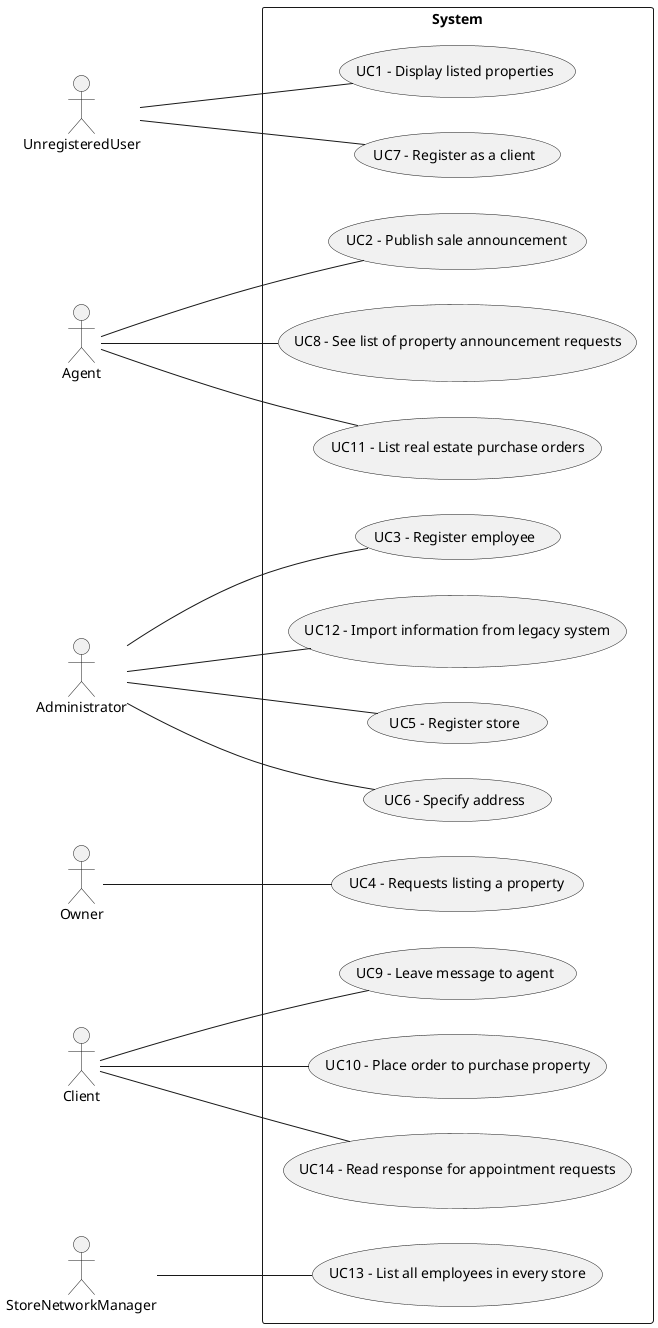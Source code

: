 @startuml
left to right direction
skinparam packageStyle rect


actor UnregisteredUser
actor Agent
actor Administrator
actor Owner
actor Client
actor StoreNetworkManager

rectangle System{

    UnregisteredUser --- (UC1 - Display listed properties)

    UnregisteredUser --- (UC7 - Register as a client)

    Agent --- (UC2 - Publish sale announcement)

    Agent --- (UC8 - See list of property announcement requests)

    Agent --- (UC11 - List real estate purchase orders)

    Administrator --- (UC3 - Register employee)

    Administrator --- (UC12 - Import information from legacy system)

    Owner --- (UC4 - Requests listing a property)

    Administrator --- (UC5 - Register store)

    Administrator --- (UC6 - Specify address)

    Client --- (UC9 - Leave message to agent)

    Client --- (UC10 - Place order to purchase property)

    Client --- (UC14 - Read response for appointment requests)

    StoreNetworkManager --- (UC13 - List all employees in every store)
}

@enduml